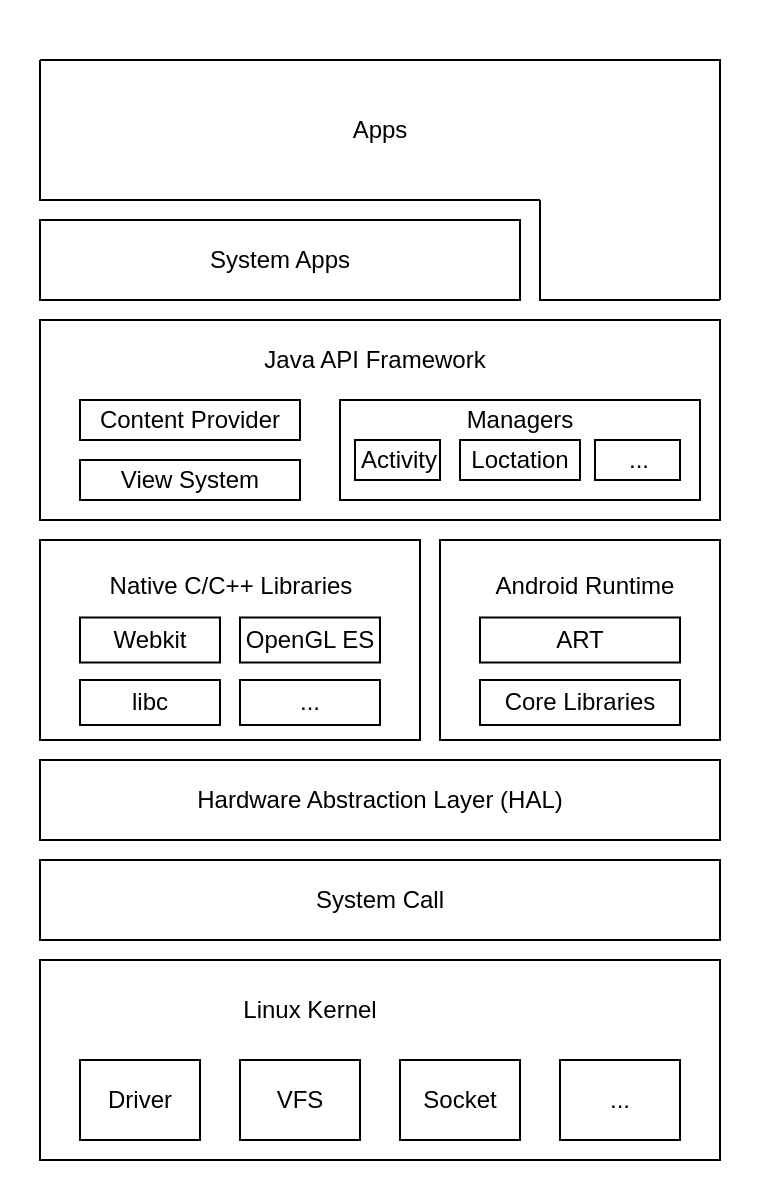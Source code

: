 <mxfile version="14.5.1" type="device"><diagram id="tUZNVWsxXbGS8WzMjydw" name="Page-1"><mxGraphModel dx="1106" dy="794" grid="1" gridSize="10" guides="1" tooltips="1" connect="1" arrows="1" fold="1" page="1" pageScale="1" pageWidth="827" pageHeight="1169" background="none" math="0" shadow="0"><root><mxCell id="0"/><mxCell id="1" parent="0"/><mxCell id="42" value="" style="rounded=0;whiteSpace=wrap;html=1;strokeColor=none;" parent="1" vertex="1"><mxGeometry x="250" y="90" width="380" height="600" as="geometry"/></mxCell><mxCell id="35" value="Apps" style="rounded=0;whiteSpace=wrap;html=1;strokeColor=none;fillColor=none;" parent="1" vertex="1"><mxGeometry x="270" y="120" width="340" height="70" as="geometry"/></mxCell><mxCell id="2" value="" style="rounded=0;whiteSpace=wrap;html=1;" parent="1" vertex="1"><mxGeometry x="270" y="570" width="340" height="100" as="geometry"/></mxCell><mxCell id="3" value="&lt;span&gt;Linux Kernel&lt;/span&gt;" style="rounded=0;whiteSpace=wrap;html=1;strokeColor=none;" parent="1" vertex="1"><mxGeometry x="325" y="580" width="160" height="30" as="geometry"/></mxCell><mxCell id="4" value="Driver" style="rounded=0;whiteSpace=wrap;html=1;" parent="1" vertex="1"><mxGeometry x="290" y="620" width="60" height="40" as="geometry"/></mxCell><mxCell id="6" value="VFS" style="rounded=0;whiteSpace=wrap;html=1;" parent="1" vertex="1"><mxGeometry x="370" y="620" width="60" height="40" as="geometry"/></mxCell><mxCell id="7" value="Socket" style="rounded=0;whiteSpace=wrap;html=1;" parent="1" vertex="1"><mxGeometry x="450" y="620" width="60" height="40" as="geometry"/></mxCell><mxCell id="9" value="System Call" style="rounded=0;whiteSpace=wrap;html=1;" parent="1" vertex="1"><mxGeometry x="270" y="520" width="340" height="40" as="geometry"/></mxCell><mxCell id="10" value="Hardware Abstraction Layer (HAL)" style="rounded=0;whiteSpace=wrap;html=1;" parent="1" vertex="1"><mxGeometry x="270" y="470" width="340" height="40" as="geometry"/></mxCell><mxCell id="11" value="" style="rounded=0;whiteSpace=wrap;html=1;" parent="1" vertex="1"><mxGeometry x="270" y="360" width="190" height="100" as="geometry"/></mxCell><mxCell id="12" value="" style="rounded=0;whiteSpace=wrap;html=1;" parent="1" vertex="1"><mxGeometry x="470" y="360" width="140" height="100" as="geometry"/></mxCell><mxCell id="13" value="Native C/C++ Libraries" style="rounded=0;whiteSpace=wrap;html=1;strokeColor=none;" parent="1" vertex="1"><mxGeometry x="302.5" y="367.5" width="125" height="30" as="geometry"/></mxCell><mxCell id="14" value="Android Runtime" style="rounded=0;whiteSpace=wrap;html=1;strokeColor=none;" parent="1" vertex="1"><mxGeometry x="485" y="371.25" width="115" height="22.5" as="geometry"/></mxCell><mxCell id="15" value="Webkit" style="rounded=0;whiteSpace=wrap;html=1;" parent="1" vertex="1"><mxGeometry x="290" y="398.75" width="70" height="22.5" as="geometry"/></mxCell><mxCell id="16" value="libc" style="rounded=0;whiteSpace=wrap;html=1;" parent="1" vertex="1"><mxGeometry x="290" y="430" width="70" height="22.5" as="geometry"/></mxCell><mxCell id="17" value="OpenGL ES" style="rounded=0;whiteSpace=wrap;html=1;" parent="1" vertex="1"><mxGeometry x="370" y="398.75" width="70" height="22.5" as="geometry"/></mxCell><mxCell id="18" value="..." style="rounded=0;whiteSpace=wrap;html=1;" parent="1" vertex="1"><mxGeometry x="370" y="430" width="70" height="22.5" as="geometry"/></mxCell><mxCell id="19" value="..." style="rounded=0;whiteSpace=wrap;html=1;" parent="1" vertex="1"><mxGeometry x="530" y="620" width="60" height="40" as="geometry"/></mxCell><mxCell id="20" value="Core Libraries" style="rounded=0;whiteSpace=wrap;html=1;" parent="1" vertex="1"><mxGeometry x="490" y="430" width="100" height="22.5" as="geometry"/></mxCell><mxCell id="21" value="ART" style="rounded=0;whiteSpace=wrap;html=1;" parent="1" vertex="1"><mxGeometry x="490" y="398.75" width="100" height="22.5" as="geometry"/></mxCell><mxCell id="22" value="" style="rounded=0;whiteSpace=wrap;html=1;" parent="1" vertex="1"><mxGeometry x="270" y="250" width="340" height="100" as="geometry"/></mxCell><mxCell id="23" value="Java API Framework" style="rounded=0;whiteSpace=wrap;html=1;strokeColor=none;" parent="1" vertex="1"><mxGeometry x="325" y="260" width="225" height="20" as="geometry"/></mxCell><mxCell id="24" value="View System" style="rounded=0;whiteSpace=wrap;html=1;" parent="1" vertex="1"><mxGeometry x="290" y="320" width="110" height="20" as="geometry"/></mxCell><mxCell id="25" value="Content Provider" style="rounded=0;whiteSpace=wrap;html=1;" parent="1" vertex="1"><mxGeometry x="290" y="290" width="110" height="20" as="geometry"/></mxCell><mxCell id="26" value="" style="rounded=0;whiteSpace=wrap;html=1;" parent="1" vertex="1"><mxGeometry x="420" y="290" width="180" height="50" as="geometry"/></mxCell><mxCell id="27" value="Managers" style="rounded=0;whiteSpace=wrap;html=1;strokeColor=none;fillColor=none;" parent="1" vertex="1"><mxGeometry x="450" y="290" width="120" height="20" as="geometry"/></mxCell><mxCell id="28" value="Activity" style="rounded=0;whiteSpace=wrap;html=1;fillColor=none;" parent="1" vertex="1"><mxGeometry x="427.5" y="310" width="42.5" height="20" as="geometry"/></mxCell><mxCell id="31" value="Loctation" style="rounded=0;whiteSpace=wrap;html=1;fillColor=none;" parent="1" vertex="1"><mxGeometry x="480" y="310" width="60" height="20" as="geometry"/></mxCell><mxCell id="32" value="..." style="rounded=0;whiteSpace=wrap;html=1;fillColor=none;" parent="1" vertex="1"><mxGeometry x="547.5" y="310" width="42.5" height="20" as="geometry"/></mxCell><mxCell id="33" value="System Apps" style="rounded=0;whiteSpace=wrap;html=1;" parent="1" vertex="1"><mxGeometry x="270" y="200" width="240" height="40" as="geometry"/></mxCell><mxCell id="37" value="" style="endArrow=none;html=1;exitX=0;exitY=0;exitDx=0;exitDy=0;rounded=0;" parent="1" source="35" edge="1"><mxGeometry width="50" height="50" relative="1" as="geometry"><mxPoint x="270" y="190" as="sourcePoint"/><mxPoint x="520" y="190" as="targetPoint"/><Array as="points"><mxPoint x="270" y="190"/></Array></mxGeometry></mxCell><mxCell id="38" value="" style="endArrow=none;html=1;rounded=0;" parent="1" edge="1"><mxGeometry width="50" height="50" relative="1" as="geometry"><mxPoint x="610" y="240" as="sourcePoint"/><mxPoint x="520" y="190" as="targetPoint"/><Array as="points"><mxPoint x="520" y="240"/></Array></mxGeometry></mxCell><mxCell id="43" value="" style="endArrow=none;html=1;rounded=0;" parent="1" edge="1"><mxGeometry width="50" height="50" relative="1" as="geometry"><mxPoint x="270" y="120" as="sourcePoint"/><mxPoint x="610" y="240" as="targetPoint"/><Array as="points"><mxPoint x="610" y="120"/></Array></mxGeometry></mxCell></root></mxGraphModel></diagram></mxfile>